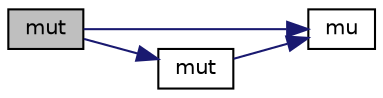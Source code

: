 digraph "mut"
{
  bgcolor="transparent";
  edge [fontname="Helvetica",fontsize="10",labelfontname="Helvetica",labelfontsize="10"];
  node [fontname="Helvetica",fontsize="10",shape=record];
  rankdir="LR";
  Node1 [label="mut",height=0.2,width=0.4,color="black", fillcolor="grey75", style="filled" fontcolor="black"];
  Node1 -> Node2 [color="midnightblue",fontsize="10",style="solid",fontname="Helvetica"];
  Node2 [label="mu",height=0.2,width=0.4,color="black",URL="$classFoam_1_1CompressibleTurbulenceModel.html#aa396c6245249a827ba5e3c5aea058b0c",tooltip="Return the laminar dynamic viscosity. "];
  Node1 -> Node3 [color="midnightblue",fontsize="10",style="solid",fontname="Helvetica"];
  Node3 [label="mut",height=0.2,width=0.4,color="black",URL="$classFoam_1_1CompressibleTurbulenceModel.html#a8c2a6c7a84b5b158e0a9b39babcc4c7a",tooltip="Return the turbulence dynamic viscosity. "];
  Node3 -> Node2 [color="midnightblue",fontsize="10",style="solid",fontname="Helvetica"];
}
